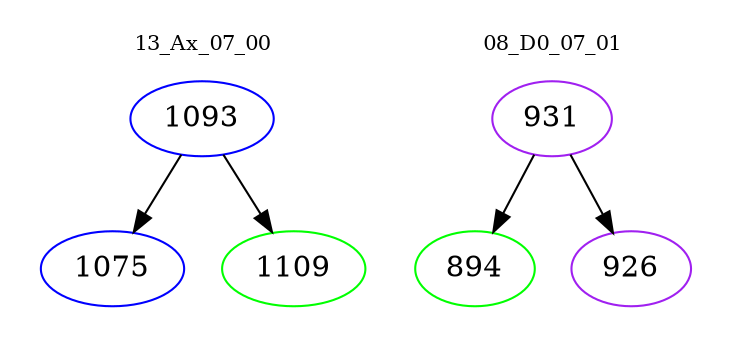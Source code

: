 digraph{
subgraph cluster_0 {
color = white
label = "13_Ax_07_00";
fontsize=10;
T0_1093 [label="1093", color="blue"]
T0_1093 -> T0_1075 [color="black"]
T0_1075 [label="1075", color="blue"]
T0_1093 -> T0_1109 [color="black"]
T0_1109 [label="1109", color="green"]
}
subgraph cluster_1 {
color = white
label = "08_D0_07_01";
fontsize=10;
T1_931 [label="931", color="purple"]
T1_931 -> T1_894 [color="black"]
T1_894 [label="894", color="green"]
T1_931 -> T1_926 [color="black"]
T1_926 [label="926", color="purple"]
}
}
